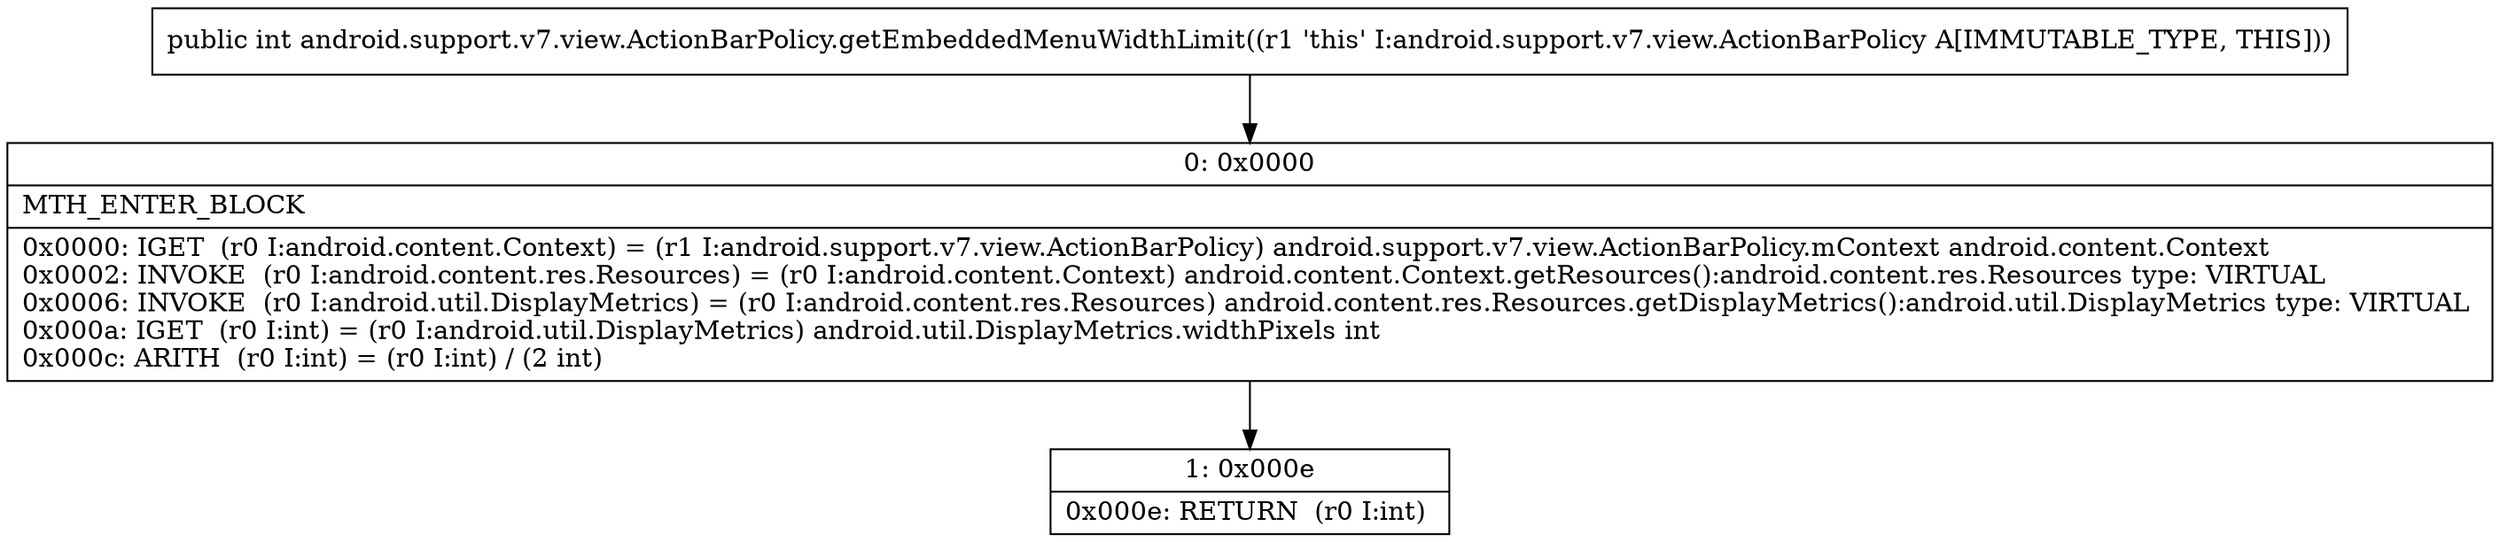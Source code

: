 digraph "CFG forandroid.support.v7.view.ActionBarPolicy.getEmbeddedMenuWidthLimit()I" {
Node_0 [shape=record,label="{0\:\ 0x0000|MTH_ENTER_BLOCK\l|0x0000: IGET  (r0 I:android.content.Context) = (r1 I:android.support.v7.view.ActionBarPolicy) android.support.v7.view.ActionBarPolicy.mContext android.content.Context \l0x0002: INVOKE  (r0 I:android.content.res.Resources) = (r0 I:android.content.Context) android.content.Context.getResources():android.content.res.Resources type: VIRTUAL \l0x0006: INVOKE  (r0 I:android.util.DisplayMetrics) = (r0 I:android.content.res.Resources) android.content.res.Resources.getDisplayMetrics():android.util.DisplayMetrics type: VIRTUAL \l0x000a: IGET  (r0 I:int) = (r0 I:android.util.DisplayMetrics) android.util.DisplayMetrics.widthPixels int \l0x000c: ARITH  (r0 I:int) = (r0 I:int) \/ (2 int) \l}"];
Node_1 [shape=record,label="{1\:\ 0x000e|0x000e: RETURN  (r0 I:int) \l}"];
MethodNode[shape=record,label="{public int android.support.v7.view.ActionBarPolicy.getEmbeddedMenuWidthLimit((r1 'this' I:android.support.v7.view.ActionBarPolicy A[IMMUTABLE_TYPE, THIS])) }"];
MethodNode -> Node_0;
Node_0 -> Node_1;
}

